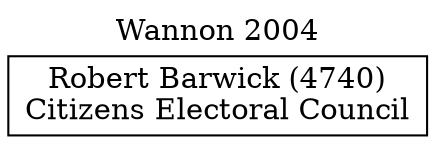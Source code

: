 // House preference flow
digraph "Robert Barwick (4740)_Wannon_2004" {
	graph [label="Wannon 2004" labelloc=t mclimit=10]
	node [shape=box]
	"Robert Barwick (4740)" [label="Robert Barwick (4740)
Citizens Electoral Council"]
}

